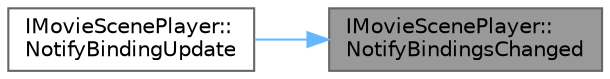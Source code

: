 digraph "IMovieScenePlayer::NotifyBindingsChanged"
{
 // INTERACTIVE_SVG=YES
 // LATEX_PDF_SIZE
  bgcolor="transparent";
  edge [fontname=Helvetica,fontsize=10,labelfontname=Helvetica,labelfontsize=10];
  node [fontname=Helvetica,fontsize=10,shape=box,height=0.2,width=0.4];
  rankdir="RL";
  Node1 [id="Node000001",label="IMovieScenePlayer::\lNotifyBindingsChanged",height=0.2,width=0.4,color="gray40", fillcolor="grey60", style="filled", fontcolor="black",tooltip="Called whenever any object bindings have changed."];
  Node1 -> Node2 [id="edge1_Node000001_Node000002",dir="back",color="steelblue1",style="solid",tooltip=" "];
  Node2 [id="Node000002",label="IMovieScenePlayer::\lNotifyBindingUpdate",height=0.2,width=0.4,color="grey40", fillcolor="white", style="filled",URL="$dc/d16/classIMovieScenePlayer.html#ac11a1178de3fddaad018cee54ccd5421",tooltip="Called whenever an object binding has been resolved to give the player a chance to interact with the ..."];
}
